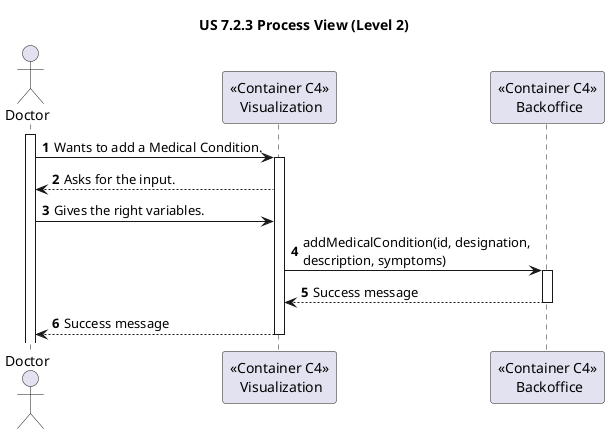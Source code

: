 @startuml
'https://plantuml.com/sequence-diagram

title "US 7.2.3 Process View (Level 2)"

autonumber

actor Doctor
participant "<<Container C4>>\n Visualization" as VISU
participant "<<Container C4>>\n Backoffice" as BACK

activate Doctor
Doctor -> VISU : Wants to add a Medical Condition.
activate VISU
VISU --> Doctor : Asks for the input.
Doctor -> VISU : Gives the right variables.
VISU -> BACK : addMedicalCondition(id, designation,\ndescription, symptoms)
activate BACK
BACK --> VISU : Success message
deactivate BACK
VISU --> Doctor : Success message
deactivate VISU
@enduml